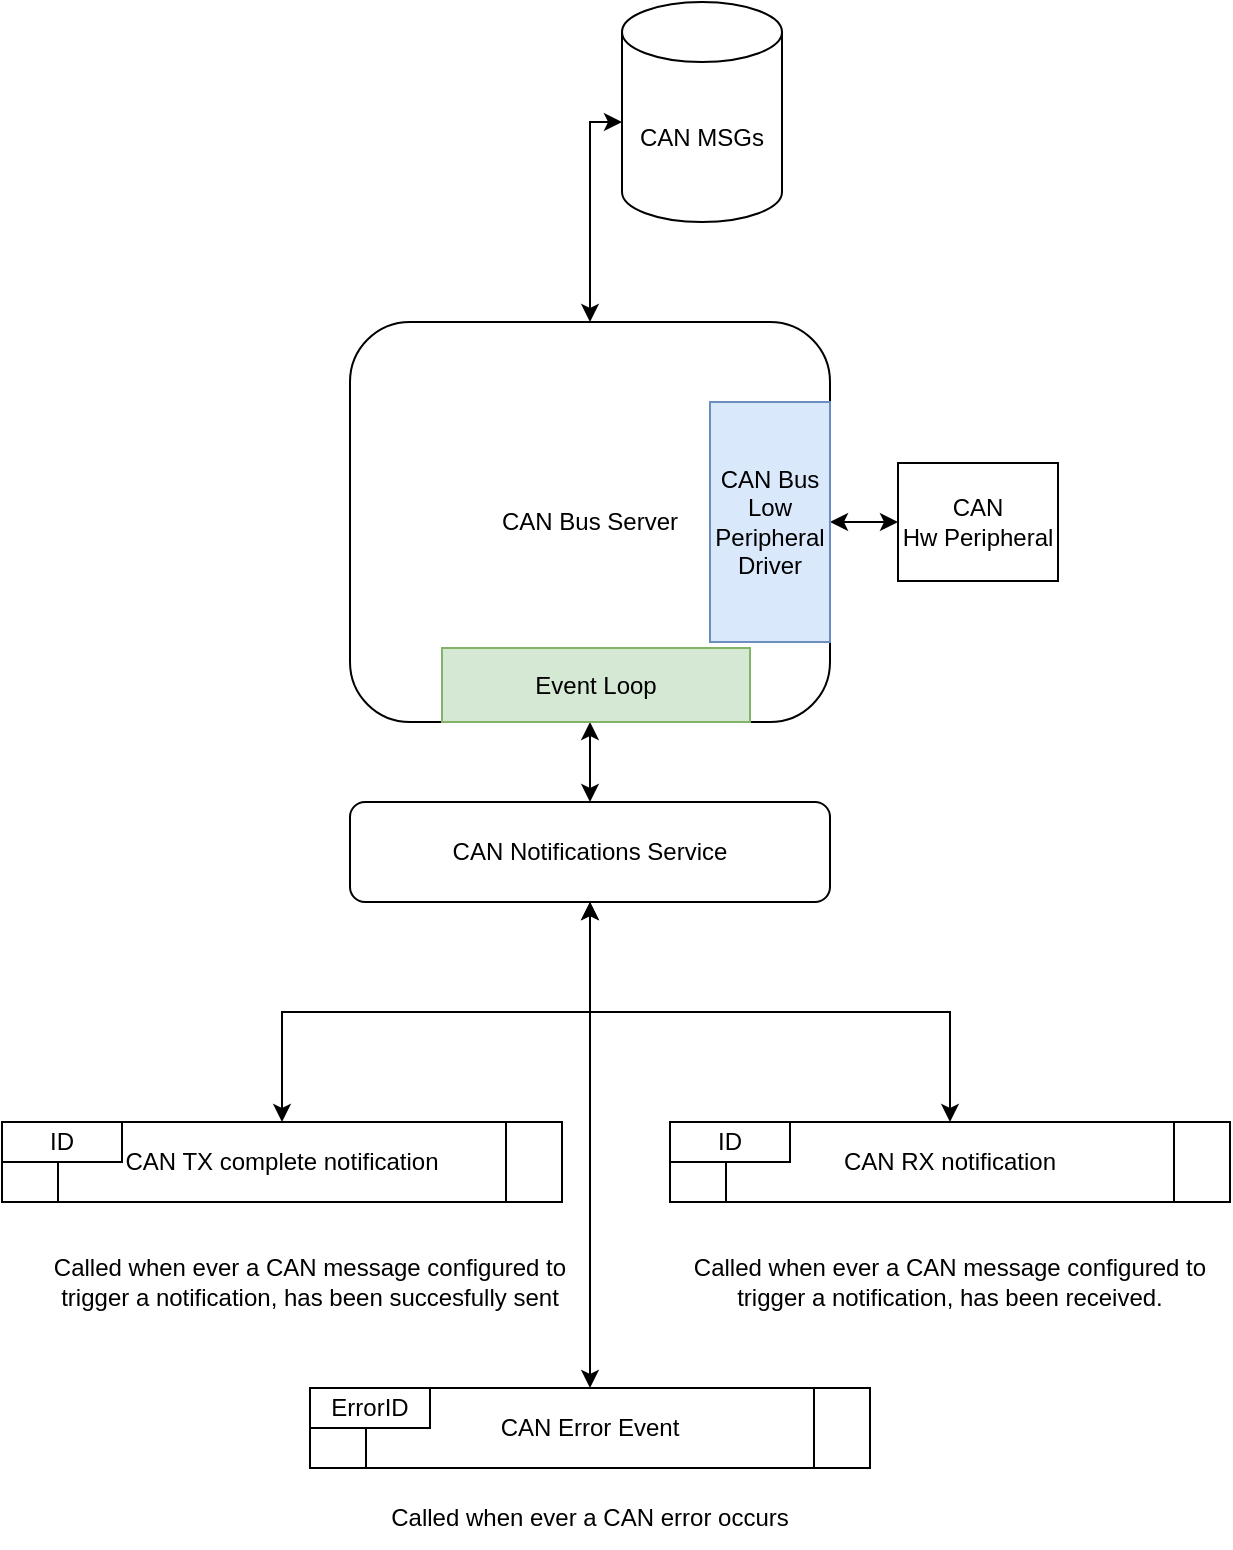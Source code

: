 <mxfile version="15.4.0" type="device"><diagram id="BEkntCeaM4oArhRVE7hY" name="Página-1"><mxGraphModel dx="1551" dy="1151" grid="1" gridSize="10" guides="1" tooltips="1" connect="1" arrows="1" fold="1" page="1" pageScale="1" pageWidth="1169" pageHeight="827" math="0" shadow="0"><root><mxCell id="0"/><mxCell id="1" parent="0"/><mxCell id="cGfvzQALiiQZ0TpI_xL8-9" value="" style="edgeStyle=orthogonalEdgeStyle;rounded=0;orthogonalLoop=1;jettySize=auto;html=1;startArrow=classic;startFill=1;" parent="1" source="cGfvzQALiiQZ0TpI_xL8-7" target="cGfvzQALiiQZ0TpI_xL8-8" edge="1"><mxGeometry relative="1" as="geometry"><Array as="points"><mxPoint x="314" y="87"/></Array></mxGeometry></mxCell><mxCell id="cGfvzQALiiQZ0TpI_xL8-8" value="CAN MSGs" style="shape=cylinder3;whiteSpace=wrap;html=1;boundedLbl=1;backgroundOutline=1;size=15;" parent="1" vertex="1"><mxGeometry x="330" y="27" width="80" height="110" as="geometry"/></mxCell><mxCell id="cGfvzQALiiQZ0TpI_xL8-16" value="CAN Hw&amp;nbsp;Peripheral" style="rounded=0;whiteSpace=wrap;html=1;" parent="1" vertex="1"><mxGeometry x="468" y="257.5" width="80" height="59" as="geometry"/></mxCell><mxCell id="cGfvzQALiiQZ0TpI_xL8-24" value="" style="group" parent="1" vertex="1" connectable="0"><mxGeometry x="20" y="587" width="280" height="40" as="geometry"/></mxCell><mxCell id="cGfvzQALiiQZ0TpI_xL8-20" value="CAN TX complete notification" style="shape=process;whiteSpace=wrap;html=1;backgroundOutline=1;" parent="cGfvzQALiiQZ0TpI_xL8-24" vertex="1"><mxGeometry width="280" height="40" as="geometry"/></mxCell><mxCell id="cGfvzQALiiQZ0TpI_xL8-22" value="ID" style="rounded=0;whiteSpace=wrap;html=1;" parent="cGfvzQALiiQZ0TpI_xL8-24" vertex="1"><mxGeometry width="60" height="20" as="geometry"/></mxCell><mxCell id="cGfvzQALiiQZ0TpI_xL8-25" value="" style="group" parent="1" vertex="1" connectable="0"><mxGeometry x="354" y="587" width="280" height="40" as="geometry"/></mxCell><mxCell id="cGfvzQALiiQZ0TpI_xL8-21" value="CAN RX notification" style="shape=process;whiteSpace=wrap;html=1;backgroundOutline=1;" parent="cGfvzQALiiQZ0TpI_xL8-25" vertex="1"><mxGeometry width="280" height="40" as="geometry"/></mxCell><mxCell id="cGfvzQALiiQZ0TpI_xL8-23" value="ID" style="rounded=0;whiteSpace=wrap;html=1;" parent="cGfvzQALiiQZ0TpI_xL8-25" vertex="1"><mxGeometry width="60" height="20" as="geometry"/></mxCell><mxCell id="cGfvzQALiiQZ0TpI_xL8-30" value="" style="edgeStyle=orthogonalEdgeStyle;rounded=0;orthogonalLoop=1;jettySize=auto;html=1;startArrow=classic;startFill=1;" parent="1" source="cGfvzQALiiQZ0TpI_xL8-29" target="cGfvzQALiiQZ0TpI_xL8-20" edge="1"><mxGeometry relative="1" as="geometry"/></mxCell><mxCell id="cGfvzQALiiQZ0TpI_xL8-72" style="edgeStyle=orthogonalEdgeStyle;rounded=0;orthogonalLoop=1;jettySize=auto;html=1;exitX=0.5;exitY=1;exitDx=0;exitDy=0;startArrow=none;startFill=0;entryX=0.5;entryY=0;entryDx=0;entryDy=0;" parent="1" source="cGfvzQALiiQZ0TpI_xL8-29" target="cGfvzQALiiQZ0TpI_xL8-70" edge="1"><mxGeometry relative="1" as="geometry"><Array as="points"><mxPoint x="314" y="650"/><mxPoint x="314" y="650"/></Array></mxGeometry></mxCell><mxCell id="cGfvzQALiiQZ0TpI_xL8-29" value="CAN Notifications&amp;nbsp;Service" style="rounded=1;whiteSpace=wrap;html=1;" parent="1" vertex="1"><mxGeometry x="194" y="427" width="240" height="50" as="geometry"/></mxCell><mxCell id="cGfvzQALiiQZ0TpI_xL8-31" value="" style="edgeStyle=orthogonalEdgeStyle;rounded=0;orthogonalLoop=1;jettySize=auto;html=1;startArrow=classic;startFill=1;entryX=0.5;entryY=0;entryDx=0;entryDy=0;exitX=0.5;exitY=1;exitDx=0;exitDy=0;" parent="1" source="cGfvzQALiiQZ0TpI_xL8-29" target="cGfvzQALiiQZ0TpI_xL8-21" edge="1"><mxGeometry relative="1" as="geometry"><mxPoint x="324.034" y="487" as="sourcePoint"/><mxPoint x="184.034" y="597" as="targetPoint"/></mxGeometry></mxCell><mxCell id="cGfvzQALiiQZ0TpI_xL8-32" value="" style="edgeStyle=orthogonalEdgeStyle;rounded=0;orthogonalLoop=1;jettySize=auto;html=1;startArrow=classic;startFill=1;" parent="1" source="cGfvzQALiiQZ0TpI_xL8-7" target="cGfvzQALiiQZ0TpI_xL8-29" edge="1"><mxGeometry relative="1" as="geometry"/></mxCell><mxCell id="cGfvzQALiiQZ0TpI_xL8-33" value="" style="edgeStyle=orthogonalEdgeStyle;rounded=0;orthogonalLoop=1;jettySize=auto;html=1;startArrow=classic;startFill=1;" parent="1" source="cGfvzQALiiQZ0TpI_xL8-10" target="cGfvzQALiiQZ0TpI_xL8-16" edge="1"><mxGeometry relative="1" as="geometry"/></mxCell><mxCell id="cGfvzQALiiQZ0TpI_xL8-34" value="Called when ever a CAN message configured to trigger a notification, has been succesfully sent" style="text;html=1;strokeColor=none;fillColor=none;align=center;verticalAlign=middle;whiteSpace=wrap;rounded=0;" parent="1" vertex="1"><mxGeometry x="34" y="647" width="280" height="40" as="geometry"/></mxCell><mxCell id="cGfvzQALiiQZ0TpI_xL8-35" value="Called when ever a CAN message configured to trigger a notification, has been received." style="text;html=1;strokeColor=none;fillColor=none;align=center;verticalAlign=middle;whiteSpace=wrap;rounded=0;" parent="1" vertex="1"><mxGeometry x="354" y="647" width="280" height="40" as="geometry"/></mxCell><mxCell id="cGfvzQALiiQZ0TpI_xL8-69" value="" style="group" parent="1" vertex="1" connectable="0"><mxGeometry x="174" y="720" width="280" height="40" as="geometry"/></mxCell><mxCell id="cGfvzQALiiQZ0TpI_xL8-70" value="CAN Error Event" style="shape=process;whiteSpace=wrap;html=1;backgroundOutline=1;" parent="cGfvzQALiiQZ0TpI_xL8-69" vertex="1"><mxGeometry width="280" height="40" as="geometry"/></mxCell><mxCell id="cGfvzQALiiQZ0TpI_xL8-71" value="ErrorID" style="rounded=0;whiteSpace=wrap;html=1;" parent="cGfvzQALiiQZ0TpI_xL8-69" vertex="1"><mxGeometry width="60" height="20" as="geometry"/></mxCell><mxCell id="cGfvzQALiiQZ0TpI_xL8-73" value="Called when ever a CAN error occurs" style="text;html=1;strokeColor=none;fillColor=none;align=center;verticalAlign=middle;whiteSpace=wrap;rounded=0;" parent="1" vertex="1"><mxGeometry x="174" y="770" width="280" height="30" as="geometry"/></mxCell><mxCell id="cGfvzQALiiQZ0TpI_xL8-78" value="" style="group" parent="1" vertex="1" connectable="0"><mxGeometry x="194" y="187" width="240" height="200" as="geometry"/></mxCell><mxCell id="cGfvzQALiiQZ0TpI_xL8-7" value="CAN Bus Server" style="rounded=1;whiteSpace=wrap;html=1;" parent="cGfvzQALiiQZ0TpI_xL8-78" vertex="1"><mxGeometry width="240" height="200" as="geometry"/></mxCell><mxCell id="cGfvzQALiiQZ0TpI_xL8-10" value="CAN Bus Low Peripheral Driver" style="rounded=0;whiteSpace=wrap;html=1;fillColor=#dae8fc;strokeColor=#6c8ebf;" parent="cGfvzQALiiQZ0TpI_xL8-78" vertex="1"><mxGeometry x="180" y="40" width="60" height="120" as="geometry"/></mxCell><mxCell id="cGfvzQALiiQZ0TpI_xL8-75" value="Event Loop" style="rounded=0;whiteSpace=wrap;html=1;fillColor=#d5e8d4;strokeColor=#82b366;" parent="cGfvzQALiiQZ0TpI_xL8-78" vertex="1"><mxGeometry x="46" y="163" width="154" height="37" as="geometry"/></mxCell></root></mxGraphModel></diagram></mxfile>